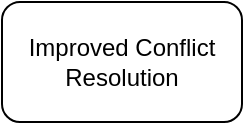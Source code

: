 <mxfile version="21.2.9" type="device"><diagram name="Conflict Resolution Test" id="test-conflict-resolution"><mxGraphModel><root><mxCell id="0"/><mxCell id="1" parent="0"/><mxCell id="2" value="Improved Conflict Resolution" style="rounded=1;whiteSpace=wrap;html=1;" vertex="1" parent="1"><mxGeometry x="350" y="230" width="120" height="60" as="geometry"/></mxCell></root></mxGraphModel></diagram></mxfile>
